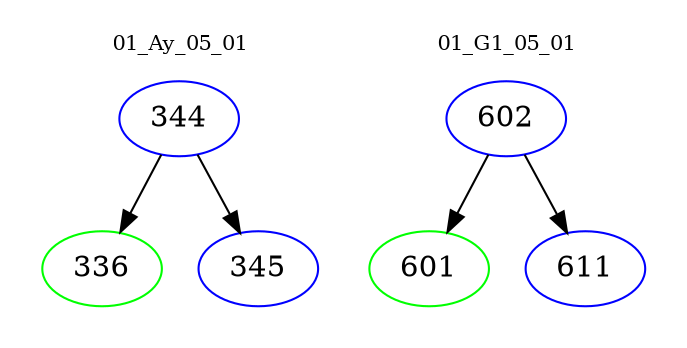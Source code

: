 digraph{
subgraph cluster_0 {
color = white
label = "01_Ay_05_01";
fontsize=10;
T0_344 [label="344", color="blue"]
T0_344 -> T0_336 [color="black"]
T0_336 [label="336", color="green"]
T0_344 -> T0_345 [color="black"]
T0_345 [label="345", color="blue"]
}
subgraph cluster_1 {
color = white
label = "01_G1_05_01";
fontsize=10;
T1_602 [label="602", color="blue"]
T1_602 -> T1_601 [color="black"]
T1_601 [label="601", color="green"]
T1_602 -> T1_611 [color="black"]
T1_611 [label="611", color="blue"]
}
}
